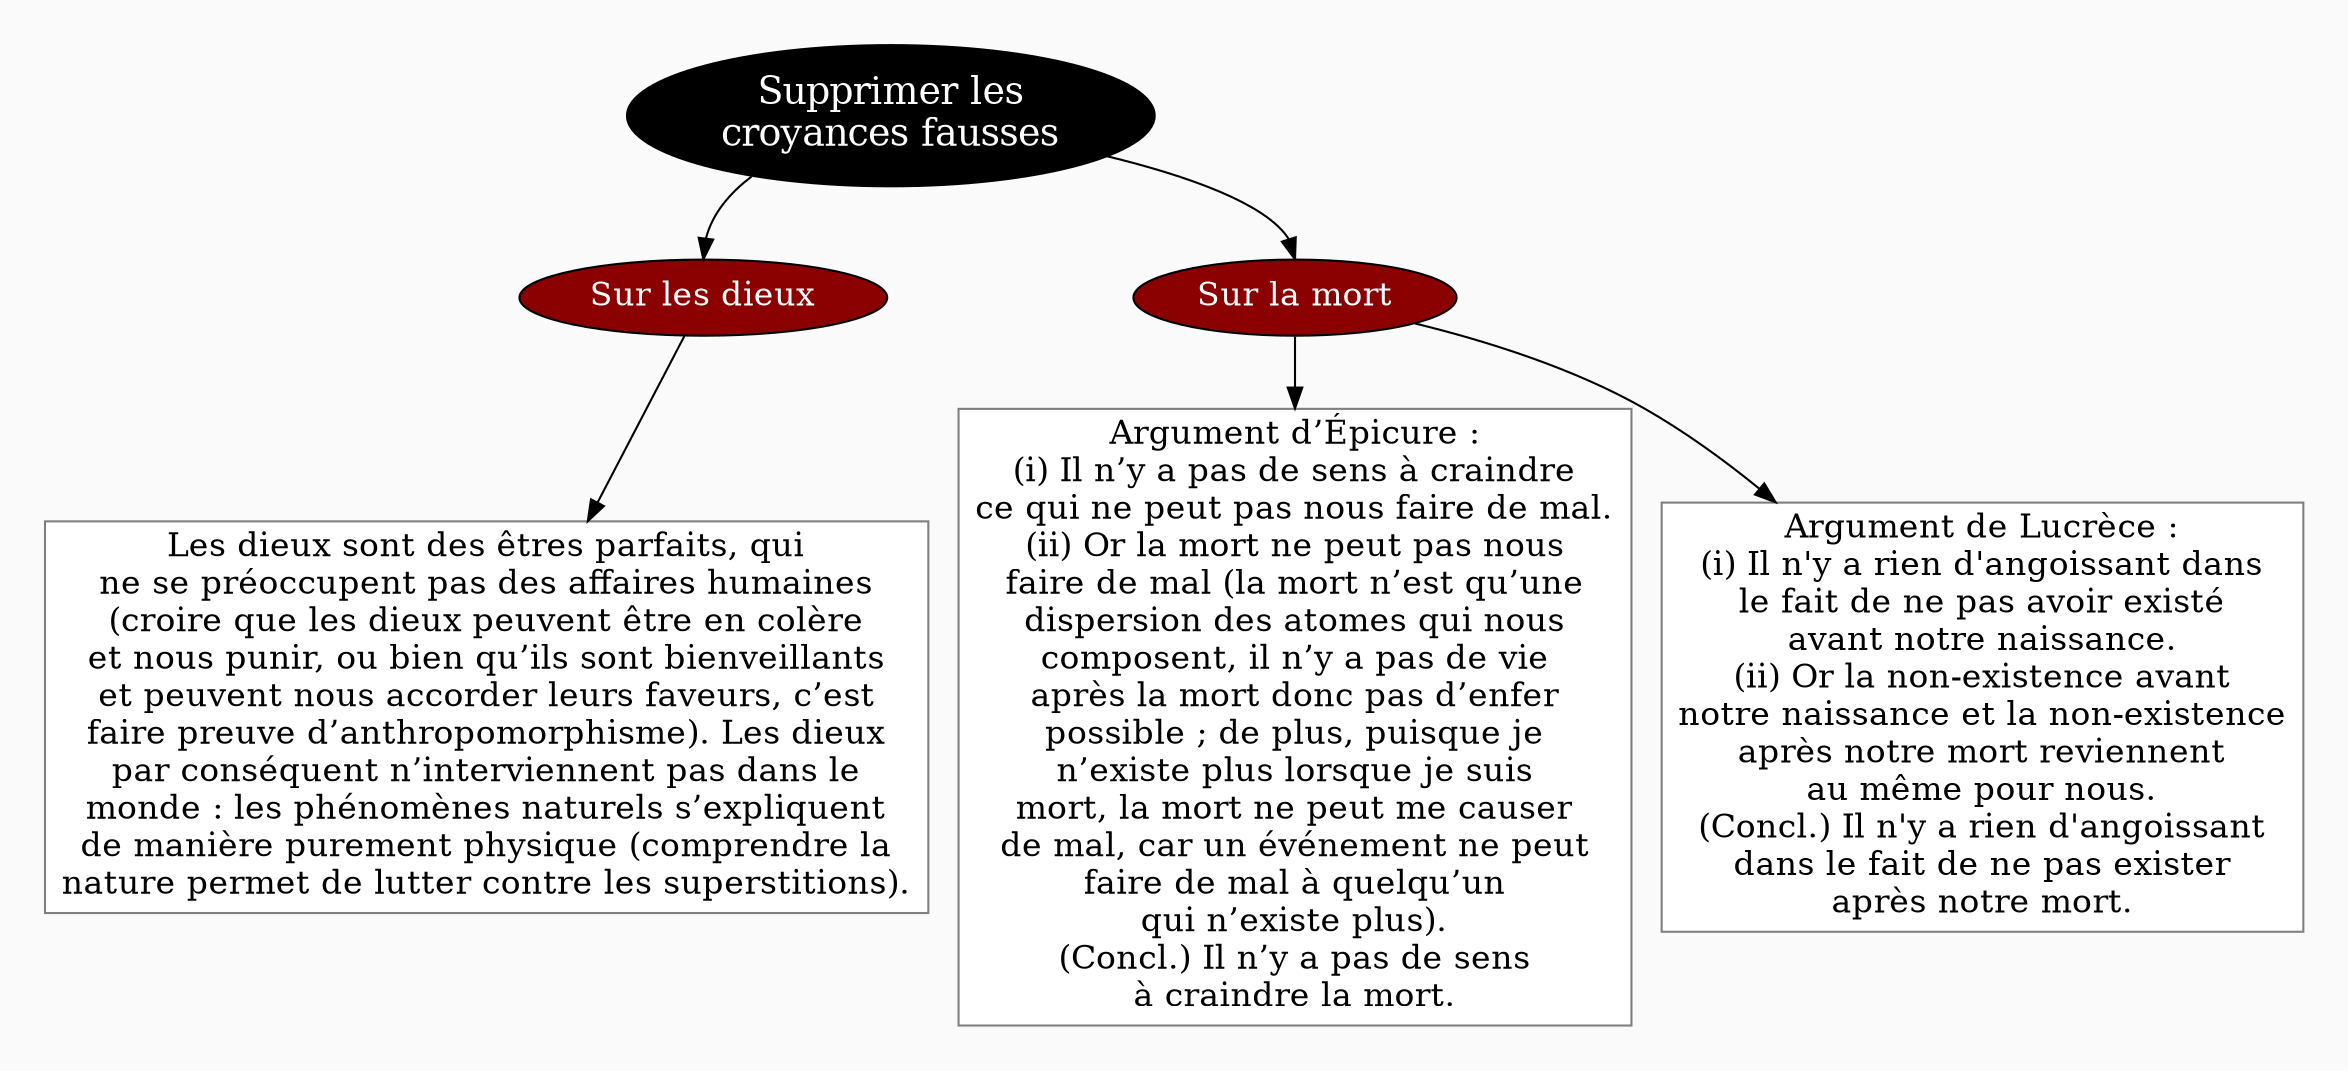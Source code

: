 digraph G {
// Template : diagram
// Usage : cours sur le bonheur et le désir
// Référence : Epicure, Lucrèce

//rankdir=LR
splines=true
//splines=curved
bgcolor=grey98
pad=0.3
style=filled
edge[minlen=4]
ranksep=0.1
nodesep=0.2 // valeur à changer ?

// NIVEAU 1
node[style=filled; fillcolor=12 ; fontcolor=white ; fontsize=18]
// a1[label=""]
a1[label="Supprimer les
croyances fausses"]


// NIVEAU 2
node[style=filled;fillcolor=red4;fontcolor=white; fontsize=16]
// b1[label=""]
a1->{
b1[label="Sur les dieux"]    
b2[label="Sur la mort"]
}[headport=n]

// NIVEAU 3 (sans intermédiaire)
node [shape=box; style=filled;fillcolor=white;fontcolor=black;color=grey50]
// c1[label=""]
b1->c1
c1[label="Les dieux sont des êtres parfaits, qui
ne se préoccupent pas des affaires humaines
(croire que les dieux peuvent être en colère
et nous punir, ou bien qu’ils sont bienveillants
et peuvent nous accorder leurs faveurs, c’est
faire preuve d’anthropomorphisme). Les dieux
par conséquent n’interviennent pas dans le
monde : les phénomènes naturels s’expliquent
de manière purement physique (comprendre la
nature permet de lutter contre les superstitions)."]
b2->{c2;c3}
c2[label="Argument d’Épicure :
(i) Il n’y a pas de sens à craindre
ce qui ne peut pas nous faire de mal.
(ii) Or la mort ne peut pas nous
faire de mal (la mort n’est qu’une
dispersion des atomes qui nous
composent, il n’y a pas de vie
après la mort donc pas d’enfer
possible ; de plus, puisque je
n’existe plus lorsque je suis
mort, la mort ne peut me causer
de mal, car un événement ne peut
faire de mal à quelqu’un
qui n’existe plus).
(Concl.) Il n’y a pas de sens
à craindre la mort."]
c3[label="Argument de Lucrèce :
(i) Il n'y a rien d'angoissant dans
le fait de ne pas avoir existé
avant notre naissance.
(ii) Or la non-existence avant
notre naissance et la non-existence
après notre mort reviennent
au même pour nous.
(Concl.) Il n'y a rien d'angoissant
dans le fait de ne pas exister
après notre mort."]

// INTERMEDIAIRE AVANT NIVEAU 3
node[style=filled;fillcolor=grey78;shape=oval]
// [arrowhead=none]
// bc1[label=""]

// NIVEAU 3 (avec intermédiaire)
node[style="filled";fillcolor=white;shape=box;color=grey50]
// c1[label=""]

// NIVEAU 4
node[style="filled, rounded";fillcolor=white;shape=box;color=grey50]
// d1[label=""]


// ETIQUETTES EN ROUGE
node[shape=plaintext;fontcolor=firebrick3;fillcolor=grey98]
// e1[label=< <B>= Titre</B><BR /><BR />Contenu<BR /> >]
// e1[label=""]
// ->e1[minlen=1;style=invis]


// Remarques
node[color=blue;shape=box;style=filled;margin=0.07;fontcolor=black;fontsize=13]
edge[color=blue;arrowhead="none";xlabel="";style=dashed]
// r1[label=""]
// {rank=same;->r1}
// {rank=same;r1->[dir=back]}


}
